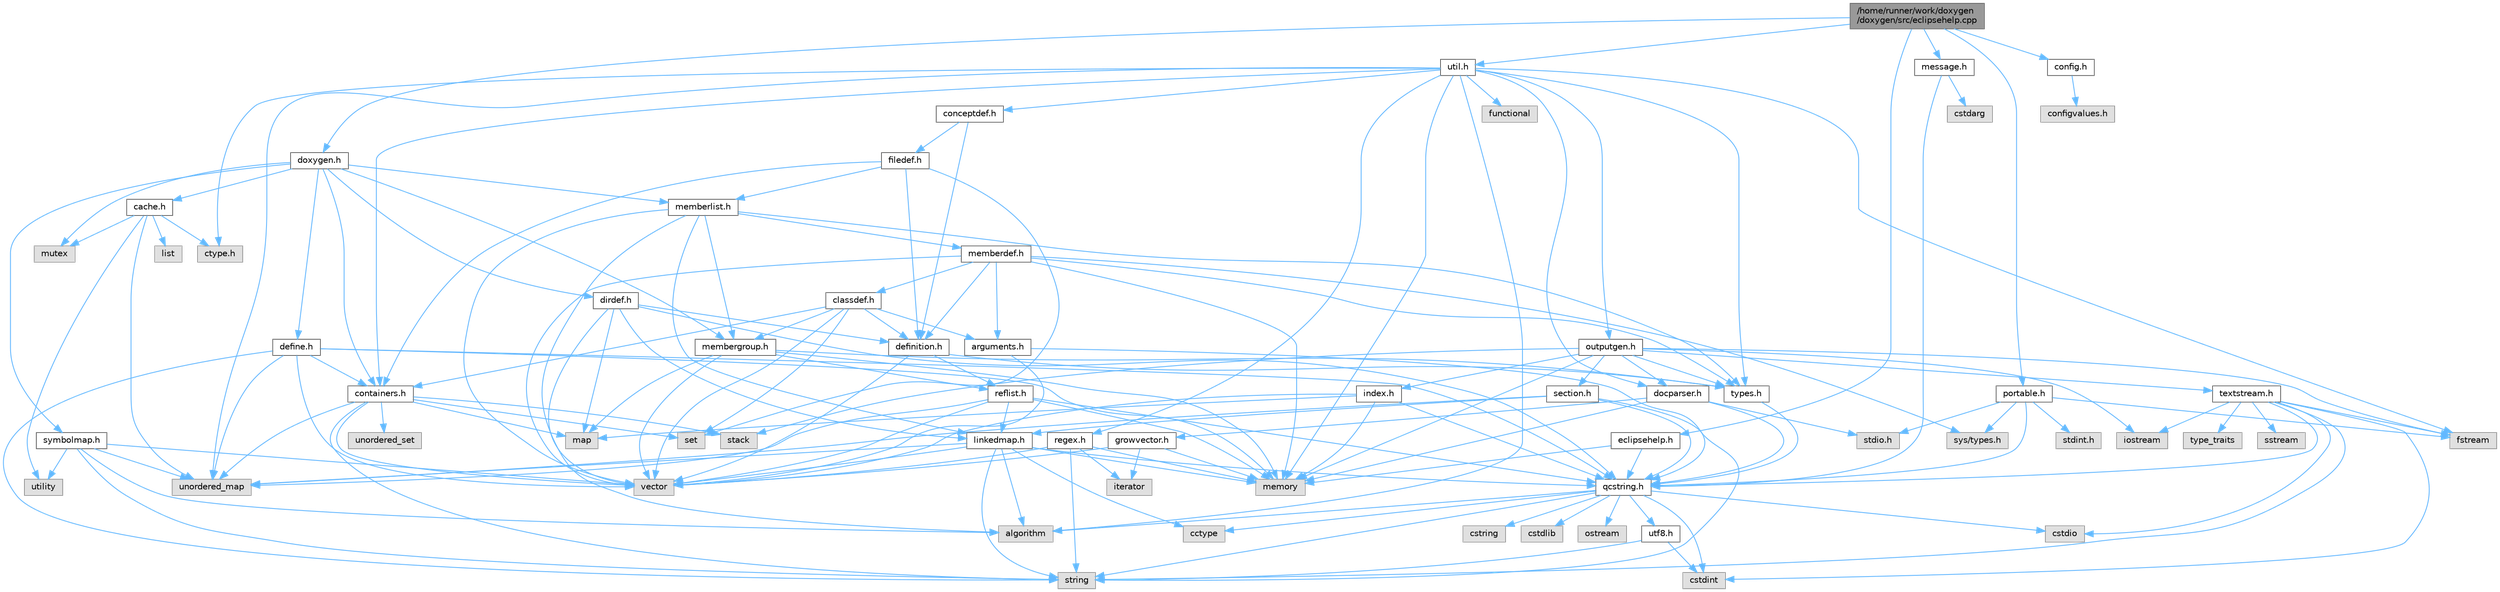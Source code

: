 digraph "/home/runner/work/doxygen/doxygen/src/eclipsehelp.cpp"
{
 // INTERACTIVE_SVG=YES
 // LATEX_PDF_SIZE
  bgcolor="transparent";
  edge [fontname=Helvetica,fontsize=10,labelfontname=Helvetica,labelfontsize=10];
  node [fontname=Helvetica,fontsize=10,shape=box,height=0.2,width=0.4];
  Node1 [label="/home/runner/work/doxygen\l/doxygen/src/eclipsehelp.cpp",height=0.2,width=0.4,color="gray40", fillcolor="grey60", style="filled", fontcolor="black",tooltip=" "];
  Node1 -> Node2 [color="steelblue1",style="solid"];
  Node2 [label="eclipsehelp.h",height=0.2,width=0.4,color="grey40", fillcolor="white", style="filled",URL="$db/d9e/eclipsehelp_8h.html",tooltip=" "];
  Node2 -> Node3 [color="steelblue1",style="solid"];
  Node3 [label="memory",height=0.2,width=0.4,color="grey60", fillcolor="#E0E0E0", style="filled",tooltip=" "];
  Node2 -> Node4 [color="steelblue1",style="solid"];
  Node4 [label="qcstring.h",height=0.2,width=0.4,color="grey40", fillcolor="white", style="filled",URL="$d7/d5c/qcstring_8h.html",tooltip=" "];
  Node4 -> Node5 [color="steelblue1",style="solid"];
  Node5 [label="string",height=0.2,width=0.4,color="grey60", fillcolor="#E0E0E0", style="filled",tooltip=" "];
  Node4 -> Node6 [color="steelblue1",style="solid"];
  Node6 [label="algorithm",height=0.2,width=0.4,color="grey60", fillcolor="#E0E0E0", style="filled",tooltip=" "];
  Node4 -> Node7 [color="steelblue1",style="solid"];
  Node7 [label="cctype",height=0.2,width=0.4,color="grey60", fillcolor="#E0E0E0", style="filled",tooltip=" "];
  Node4 -> Node8 [color="steelblue1",style="solid"];
  Node8 [label="cstring",height=0.2,width=0.4,color="grey60", fillcolor="#E0E0E0", style="filled",tooltip=" "];
  Node4 -> Node9 [color="steelblue1",style="solid"];
  Node9 [label="cstdio",height=0.2,width=0.4,color="grey60", fillcolor="#E0E0E0", style="filled",tooltip=" "];
  Node4 -> Node10 [color="steelblue1",style="solid"];
  Node10 [label="cstdlib",height=0.2,width=0.4,color="grey60", fillcolor="#E0E0E0", style="filled",tooltip=" "];
  Node4 -> Node11 [color="steelblue1",style="solid"];
  Node11 [label="cstdint",height=0.2,width=0.4,color="grey60", fillcolor="#E0E0E0", style="filled",tooltip=" "];
  Node4 -> Node12 [color="steelblue1",style="solid"];
  Node12 [label="ostream",height=0.2,width=0.4,color="grey60", fillcolor="#E0E0E0", style="filled",tooltip=" "];
  Node4 -> Node13 [color="steelblue1",style="solid"];
  Node13 [label="utf8.h",height=0.2,width=0.4,color="grey40", fillcolor="white", style="filled",URL="$db/d7c/utf8_8h.html",tooltip="Various UTF8 related helper functions."];
  Node13 -> Node11 [color="steelblue1",style="solid"];
  Node13 -> Node5 [color="steelblue1",style="solid"];
  Node1 -> Node14 [color="steelblue1",style="solid"];
  Node14 [label="util.h",height=0.2,width=0.4,color="grey40", fillcolor="white", style="filled",URL="$d8/d3c/util_8h.html",tooltip="A bunch of utility functions."];
  Node14 -> Node3 [color="steelblue1",style="solid"];
  Node14 -> Node15 [color="steelblue1",style="solid"];
  Node15 [label="unordered_map",height=0.2,width=0.4,color="grey60", fillcolor="#E0E0E0", style="filled",tooltip=" "];
  Node14 -> Node6 [color="steelblue1",style="solid"];
  Node14 -> Node16 [color="steelblue1",style="solid"];
  Node16 [label="functional",height=0.2,width=0.4,color="grey60", fillcolor="#E0E0E0", style="filled",tooltip=" "];
  Node14 -> Node17 [color="steelblue1",style="solid"];
  Node17 [label="fstream",height=0.2,width=0.4,color="grey60", fillcolor="#E0E0E0", style="filled",tooltip=" "];
  Node14 -> Node18 [color="steelblue1",style="solid"];
  Node18 [label="ctype.h",height=0.2,width=0.4,color="grey60", fillcolor="#E0E0E0", style="filled",tooltip=" "];
  Node14 -> Node19 [color="steelblue1",style="solid"];
  Node19 [label="types.h",height=0.2,width=0.4,color="grey40", fillcolor="white", style="filled",URL="$d9/d49/types_8h.html",tooltip="This file contains a number of basic enums and types."];
  Node19 -> Node4 [color="steelblue1",style="solid"];
  Node14 -> Node20 [color="steelblue1",style="solid"];
  Node20 [label="docparser.h",height=0.2,width=0.4,color="grey40", fillcolor="white", style="filled",URL="$de/d9c/docparser_8h.html",tooltip=" "];
  Node20 -> Node21 [color="steelblue1",style="solid"];
  Node21 [label="stdio.h",height=0.2,width=0.4,color="grey60", fillcolor="#E0E0E0", style="filled",tooltip=" "];
  Node20 -> Node3 [color="steelblue1",style="solid"];
  Node20 -> Node4 [color="steelblue1",style="solid"];
  Node20 -> Node22 [color="steelblue1",style="solid"];
  Node22 [label="growvector.h",height=0.2,width=0.4,color="grey40", fillcolor="white", style="filled",URL="$d7/d50/growvector_8h.html",tooltip=" "];
  Node22 -> Node23 [color="steelblue1",style="solid"];
  Node23 [label="vector",height=0.2,width=0.4,color="grey60", fillcolor="#E0E0E0", style="filled",tooltip=" "];
  Node22 -> Node3 [color="steelblue1",style="solid"];
  Node22 -> Node24 [color="steelblue1",style="solid"];
  Node24 [label="iterator",height=0.2,width=0.4,color="grey60", fillcolor="#E0E0E0", style="filled",tooltip=" "];
  Node14 -> Node25 [color="steelblue1",style="solid"];
  Node25 [label="containers.h",height=0.2,width=0.4,color="grey40", fillcolor="white", style="filled",URL="$d5/d75/containers_8h.html",tooltip=" "];
  Node25 -> Node23 [color="steelblue1",style="solid"];
  Node25 -> Node5 [color="steelblue1",style="solid"];
  Node25 -> Node26 [color="steelblue1",style="solid"];
  Node26 [label="set",height=0.2,width=0.4,color="grey60", fillcolor="#E0E0E0", style="filled",tooltip=" "];
  Node25 -> Node27 [color="steelblue1",style="solid"];
  Node27 [label="map",height=0.2,width=0.4,color="grey60", fillcolor="#E0E0E0", style="filled",tooltip=" "];
  Node25 -> Node28 [color="steelblue1",style="solid"];
  Node28 [label="unordered_set",height=0.2,width=0.4,color="grey60", fillcolor="#E0E0E0", style="filled",tooltip=" "];
  Node25 -> Node15 [color="steelblue1",style="solid"];
  Node25 -> Node29 [color="steelblue1",style="solid"];
  Node29 [label="stack",height=0.2,width=0.4,color="grey60", fillcolor="#E0E0E0", style="filled",tooltip=" "];
  Node14 -> Node30 [color="steelblue1",style="solid"];
  Node30 [label="outputgen.h",height=0.2,width=0.4,color="grey40", fillcolor="white", style="filled",URL="$df/d06/outputgen_8h.html",tooltip=" "];
  Node30 -> Node3 [color="steelblue1",style="solid"];
  Node30 -> Node29 [color="steelblue1",style="solid"];
  Node30 -> Node31 [color="steelblue1",style="solid"];
  Node31 [label="iostream",height=0.2,width=0.4,color="grey60", fillcolor="#E0E0E0", style="filled",tooltip=" "];
  Node30 -> Node17 [color="steelblue1",style="solid"];
  Node30 -> Node19 [color="steelblue1",style="solid"];
  Node30 -> Node32 [color="steelblue1",style="solid"];
  Node32 [label="index.h",height=0.2,width=0.4,color="grey40", fillcolor="white", style="filled",URL="$d1/db5/index_8h.html",tooltip=" "];
  Node32 -> Node3 [color="steelblue1",style="solid"];
  Node32 -> Node23 [color="steelblue1",style="solid"];
  Node32 -> Node27 [color="steelblue1",style="solid"];
  Node32 -> Node4 [color="steelblue1",style="solid"];
  Node30 -> Node33 [color="steelblue1",style="solid"];
  Node33 [label="section.h",height=0.2,width=0.4,color="grey40", fillcolor="white", style="filled",URL="$d1/d2a/section_8h.html",tooltip=" "];
  Node33 -> Node5 [color="steelblue1",style="solid"];
  Node33 -> Node15 [color="steelblue1",style="solid"];
  Node33 -> Node4 [color="steelblue1",style="solid"];
  Node33 -> Node34 [color="steelblue1",style="solid"];
  Node34 [label="linkedmap.h",height=0.2,width=0.4,color="grey40", fillcolor="white", style="filled",URL="$da/de1/linkedmap_8h.html",tooltip=" "];
  Node34 -> Node15 [color="steelblue1",style="solid"];
  Node34 -> Node23 [color="steelblue1",style="solid"];
  Node34 -> Node3 [color="steelblue1",style="solid"];
  Node34 -> Node5 [color="steelblue1",style="solid"];
  Node34 -> Node6 [color="steelblue1",style="solid"];
  Node34 -> Node7 [color="steelblue1",style="solid"];
  Node34 -> Node4 [color="steelblue1",style="solid"];
  Node30 -> Node35 [color="steelblue1",style="solid"];
  Node35 [label="textstream.h",height=0.2,width=0.4,color="grey40", fillcolor="white", style="filled",URL="$d4/d7d/textstream_8h.html",tooltip=" "];
  Node35 -> Node5 [color="steelblue1",style="solid"];
  Node35 -> Node31 [color="steelblue1",style="solid"];
  Node35 -> Node36 [color="steelblue1",style="solid"];
  Node36 [label="sstream",height=0.2,width=0.4,color="grey60", fillcolor="#E0E0E0", style="filled",tooltip=" "];
  Node35 -> Node11 [color="steelblue1",style="solid"];
  Node35 -> Node9 [color="steelblue1",style="solid"];
  Node35 -> Node17 [color="steelblue1",style="solid"];
  Node35 -> Node37 [color="steelblue1",style="solid"];
  Node37 [label="type_traits",height=0.2,width=0.4,color="grey60", fillcolor="#E0E0E0", style="filled",tooltip=" "];
  Node35 -> Node4 [color="steelblue1",style="solid"];
  Node30 -> Node20 [color="steelblue1",style="solid"];
  Node14 -> Node38 [color="steelblue1",style="solid"];
  Node38 [label="regex.h",height=0.2,width=0.4,color="grey40", fillcolor="white", style="filled",URL="$d1/d21/regex_8h.html",tooltip=" "];
  Node38 -> Node3 [color="steelblue1",style="solid"];
  Node38 -> Node5 [color="steelblue1",style="solid"];
  Node38 -> Node23 [color="steelblue1",style="solid"];
  Node38 -> Node24 [color="steelblue1",style="solid"];
  Node14 -> Node39 [color="steelblue1",style="solid"];
  Node39 [label="conceptdef.h",height=0.2,width=0.4,color="grey40", fillcolor="white", style="filled",URL="$da/df1/conceptdef_8h.html",tooltip=" "];
  Node39 -> Node40 [color="steelblue1",style="solid"];
  Node40 [label="definition.h",height=0.2,width=0.4,color="grey40", fillcolor="white", style="filled",URL="$df/da1/definition_8h.html",tooltip=" "];
  Node40 -> Node23 [color="steelblue1",style="solid"];
  Node40 -> Node19 [color="steelblue1",style="solid"];
  Node40 -> Node41 [color="steelblue1",style="solid"];
  Node41 [label="reflist.h",height=0.2,width=0.4,color="grey40", fillcolor="white", style="filled",URL="$d1/d02/reflist_8h.html",tooltip=" "];
  Node41 -> Node23 [color="steelblue1",style="solid"];
  Node41 -> Node15 [color="steelblue1",style="solid"];
  Node41 -> Node3 [color="steelblue1",style="solid"];
  Node41 -> Node4 [color="steelblue1",style="solid"];
  Node41 -> Node34 [color="steelblue1",style="solid"];
  Node39 -> Node42 [color="steelblue1",style="solid"];
  Node42 [label="filedef.h",height=0.2,width=0.4,color="grey40", fillcolor="white", style="filled",URL="$d4/d3a/filedef_8h.html",tooltip=" "];
  Node42 -> Node26 [color="steelblue1",style="solid"];
  Node42 -> Node40 [color="steelblue1",style="solid"];
  Node42 -> Node43 [color="steelblue1",style="solid"];
  Node43 [label="memberlist.h",height=0.2,width=0.4,color="grey40", fillcolor="white", style="filled",URL="$dd/d78/memberlist_8h.html",tooltip=" "];
  Node43 -> Node23 [color="steelblue1",style="solid"];
  Node43 -> Node6 [color="steelblue1",style="solid"];
  Node43 -> Node44 [color="steelblue1",style="solid"];
  Node44 [label="memberdef.h",height=0.2,width=0.4,color="grey40", fillcolor="white", style="filled",URL="$d4/d46/memberdef_8h.html",tooltip=" "];
  Node44 -> Node23 [color="steelblue1",style="solid"];
  Node44 -> Node3 [color="steelblue1",style="solid"];
  Node44 -> Node45 [color="steelblue1",style="solid"];
  Node45 [label="sys/types.h",height=0.2,width=0.4,color="grey60", fillcolor="#E0E0E0", style="filled",tooltip=" "];
  Node44 -> Node19 [color="steelblue1",style="solid"];
  Node44 -> Node40 [color="steelblue1",style="solid"];
  Node44 -> Node46 [color="steelblue1",style="solid"];
  Node46 [label="arguments.h",height=0.2,width=0.4,color="grey40", fillcolor="white", style="filled",URL="$df/d9b/arguments_8h.html",tooltip=" "];
  Node46 -> Node23 [color="steelblue1",style="solid"];
  Node46 -> Node4 [color="steelblue1",style="solid"];
  Node44 -> Node47 [color="steelblue1",style="solid"];
  Node47 [label="classdef.h",height=0.2,width=0.4,color="grey40", fillcolor="white", style="filled",URL="$d1/da6/classdef_8h.html",tooltip=" "];
  Node47 -> Node23 [color="steelblue1",style="solid"];
  Node47 -> Node26 [color="steelblue1",style="solid"];
  Node47 -> Node25 [color="steelblue1",style="solid"];
  Node47 -> Node40 [color="steelblue1",style="solid"];
  Node47 -> Node46 [color="steelblue1",style="solid"];
  Node47 -> Node48 [color="steelblue1",style="solid"];
  Node48 [label="membergroup.h",height=0.2,width=0.4,color="grey40", fillcolor="white", style="filled",URL="$d9/d11/membergroup_8h.html",tooltip=" "];
  Node48 -> Node23 [color="steelblue1",style="solid"];
  Node48 -> Node27 [color="steelblue1",style="solid"];
  Node48 -> Node3 [color="steelblue1",style="solid"];
  Node48 -> Node19 [color="steelblue1",style="solid"];
  Node48 -> Node41 [color="steelblue1",style="solid"];
  Node43 -> Node34 [color="steelblue1",style="solid"];
  Node43 -> Node19 [color="steelblue1",style="solid"];
  Node43 -> Node48 [color="steelblue1",style="solid"];
  Node42 -> Node25 [color="steelblue1",style="solid"];
  Node1 -> Node49 [color="steelblue1",style="solid"];
  Node49 [label="config.h",height=0.2,width=0.4,color="grey40", fillcolor="white", style="filled",URL="$db/d16/config_8h.html",tooltip=" "];
  Node49 -> Node50 [color="steelblue1",style="solid"];
  Node50 [label="configvalues.h",height=0.2,width=0.4,color="grey60", fillcolor="#E0E0E0", style="filled",tooltip=" "];
  Node1 -> Node51 [color="steelblue1",style="solid"];
  Node51 [label="message.h",height=0.2,width=0.4,color="grey40", fillcolor="white", style="filled",URL="$d2/d0d/message_8h.html",tooltip=" "];
  Node51 -> Node52 [color="steelblue1",style="solid"];
  Node52 [label="cstdarg",height=0.2,width=0.4,color="grey60", fillcolor="#E0E0E0", style="filled",tooltip=" "];
  Node51 -> Node4 [color="steelblue1",style="solid"];
  Node1 -> Node53 [color="steelblue1",style="solid"];
  Node53 [label="doxygen.h",height=0.2,width=0.4,color="grey40", fillcolor="white", style="filled",URL="$d1/da1/doxygen_8h.html",tooltip=" "];
  Node53 -> Node54 [color="steelblue1",style="solid"];
  Node54 [label="mutex",height=0.2,width=0.4,color="grey60", fillcolor="#E0E0E0", style="filled",tooltip=" "];
  Node53 -> Node25 [color="steelblue1",style="solid"];
  Node53 -> Node48 [color="steelblue1",style="solid"];
  Node53 -> Node55 [color="steelblue1",style="solid"];
  Node55 [label="dirdef.h",height=0.2,width=0.4,color="grey40", fillcolor="white", style="filled",URL="$d6/d15/dirdef_8h.html",tooltip=" "];
  Node55 -> Node23 [color="steelblue1",style="solid"];
  Node55 -> Node27 [color="steelblue1",style="solid"];
  Node55 -> Node4 [color="steelblue1",style="solid"];
  Node55 -> Node34 [color="steelblue1",style="solid"];
  Node55 -> Node40 [color="steelblue1",style="solid"];
  Node53 -> Node43 [color="steelblue1",style="solid"];
  Node53 -> Node56 [color="steelblue1",style="solid"];
  Node56 [label="define.h",height=0.2,width=0.4,color="grey40", fillcolor="white", style="filled",URL="$df/d67/define_8h.html",tooltip=" "];
  Node56 -> Node23 [color="steelblue1",style="solid"];
  Node56 -> Node3 [color="steelblue1",style="solid"];
  Node56 -> Node5 [color="steelblue1",style="solid"];
  Node56 -> Node15 [color="steelblue1",style="solid"];
  Node56 -> Node4 [color="steelblue1",style="solid"];
  Node56 -> Node25 [color="steelblue1",style="solid"];
  Node53 -> Node57 [color="steelblue1",style="solid"];
  Node57 [label="cache.h",height=0.2,width=0.4,color="grey40", fillcolor="white", style="filled",URL="$d3/d26/cache_8h.html",tooltip=" "];
  Node57 -> Node58 [color="steelblue1",style="solid"];
  Node58 [label="list",height=0.2,width=0.4,color="grey60", fillcolor="#E0E0E0", style="filled",tooltip=" "];
  Node57 -> Node15 [color="steelblue1",style="solid"];
  Node57 -> Node54 [color="steelblue1",style="solid"];
  Node57 -> Node59 [color="steelblue1",style="solid"];
  Node59 [label="utility",height=0.2,width=0.4,color="grey60", fillcolor="#E0E0E0", style="filled",tooltip=" "];
  Node57 -> Node18 [color="steelblue1",style="solid"];
  Node53 -> Node60 [color="steelblue1",style="solid"];
  Node60 [label="symbolmap.h",height=0.2,width=0.4,color="grey40", fillcolor="white", style="filled",URL="$d7/ddd/symbolmap_8h.html",tooltip=" "];
  Node60 -> Node6 [color="steelblue1",style="solid"];
  Node60 -> Node15 [color="steelblue1",style="solid"];
  Node60 -> Node23 [color="steelblue1",style="solid"];
  Node60 -> Node5 [color="steelblue1",style="solid"];
  Node60 -> Node59 [color="steelblue1",style="solid"];
  Node1 -> Node61 [color="steelblue1",style="solid"];
  Node61 [label="portable.h",height=0.2,width=0.4,color="grey40", fillcolor="white", style="filled",URL="$d2/de2/portable_8h.html",tooltip="Portable versions of functions that are platform dependent."];
  Node61 -> Node21 [color="steelblue1",style="solid"];
  Node61 -> Node45 [color="steelblue1",style="solid"];
  Node61 -> Node62 [color="steelblue1",style="solid"];
  Node62 [label="stdint.h",height=0.2,width=0.4,color="grey60", fillcolor="#E0E0E0", style="filled",tooltip=" "];
  Node61 -> Node17 [color="steelblue1",style="solid"];
  Node61 -> Node4 [color="steelblue1",style="solid"];
}
